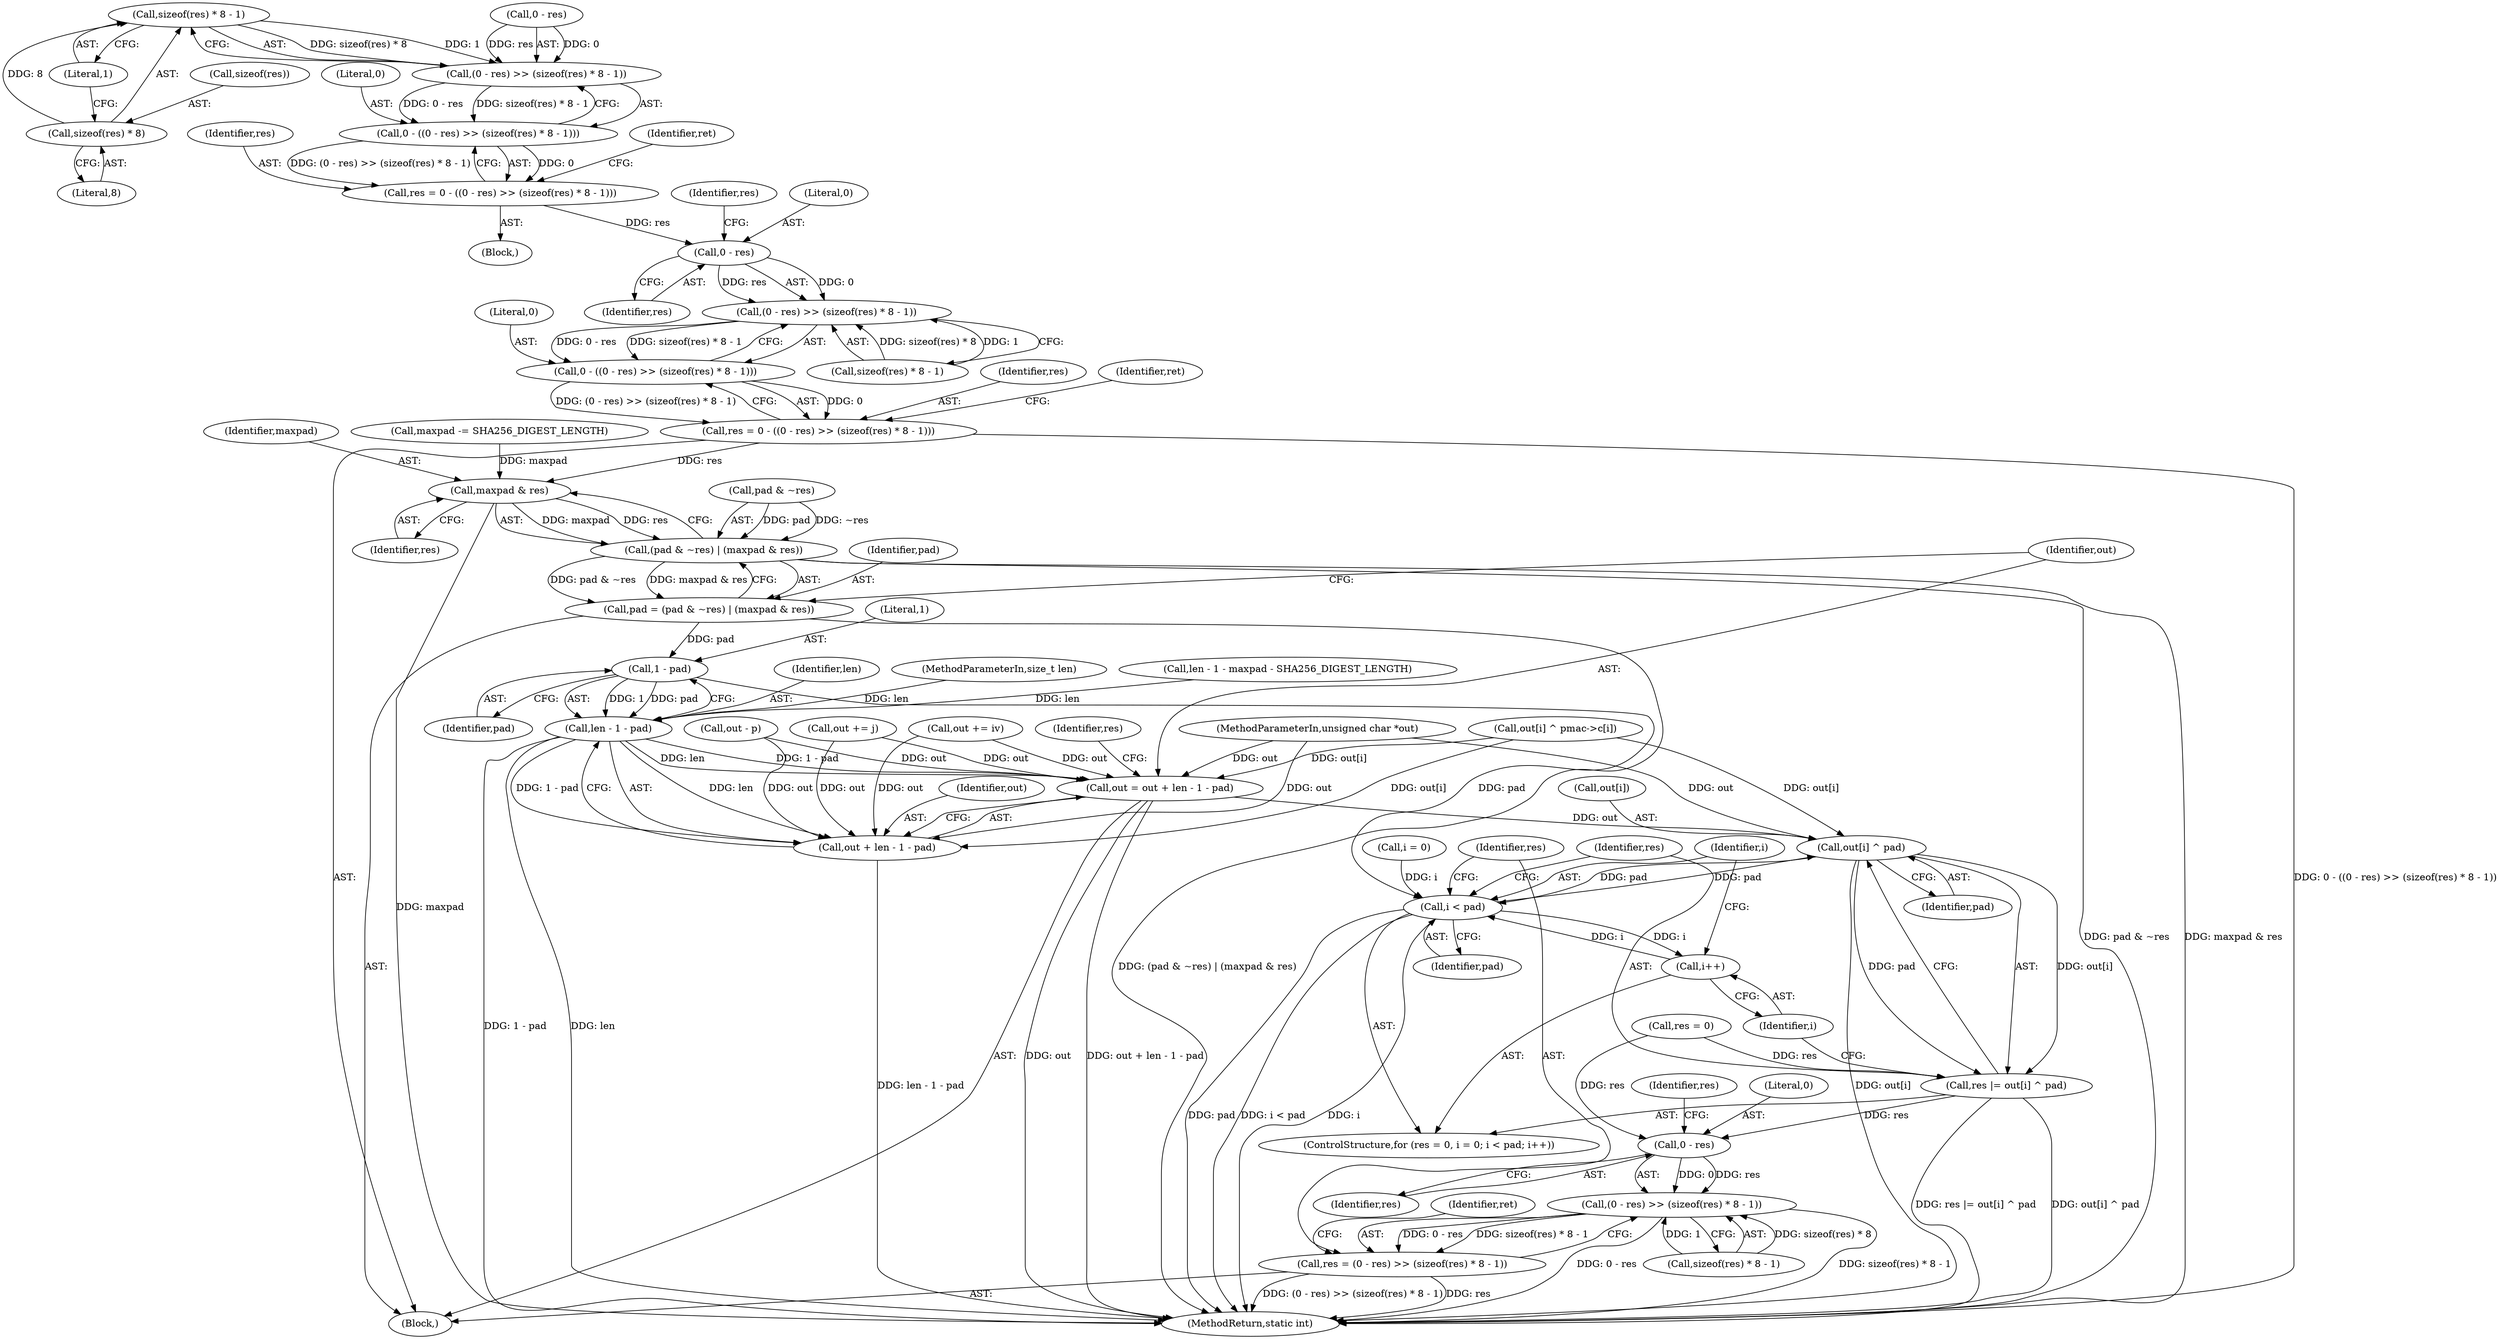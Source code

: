 digraph "0_openssl_68595c0c2886e7942a14f98c17a55a88afb6c292_0@API" {
"1001846" [label="(Call,sizeof(res) * 8 - 1)"];
"1001847" [label="(Call,sizeof(res) * 8)"];
"1001842" [label="(Call,(0 - res) >> (sizeof(res) * 8 - 1))"];
"1001840" [label="(Call,0 - ((0 - res) >> (sizeof(res) * 8 - 1)))"];
"1001838" [label="(Call,res = 0 - ((0 - res) >> (sizeof(res) * 8 - 1)))"];
"1001862" [label="(Call,0 - res)"];
"1001861" [label="(Call,(0 - res) >> (sizeof(res) * 8 - 1))"];
"1001859" [label="(Call,0 - ((0 - res) >> (sizeof(res) * 8 - 1)))"];
"1001857" [label="(Call,res = 0 - ((0 - res) >> (sizeof(res) * 8 - 1)))"];
"1001882" [label="(Call,maxpad & res)"];
"1001878" [label="(Call,(pad & ~res) | (maxpad & res))"];
"1001876" [label="(Call,pad = (pad & ~res) | (maxpad & res))"];
"1001891" [label="(Call,1 - pad)"];
"1001889" [label="(Call,len - 1 - pad)"];
"1001885" [label="(Call,out = out + len - 1 - pad)"];
"1001909" [label="(Call,out[i] ^ pad)"];
"1001902" [label="(Call,i < pad)"];
"1001905" [label="(Call,i++)"];
"1001907" [label="(Call,res |= out[i] ^ pad)"];
"1001917" [label="(Call,0 - res)"];
"1001916" [label="(Call,(0 - res) >> (sizeof(res) * 8 - 1))"];
"1001914" [label="(Call,res = (0 - res) >> (sizeof(res) * 8 - 1))"];
"1001887" [label="(Call,out + len - 1 - pad)"];
"1001883" [label="(Identifier,maxpad)"];
"1001890" [label="(Identifier,len)"];
"1001847" [label="(Call,sizeof(res) * 8)"];
"1001914" [label="(Call,res = (0 - res) >> (sizeof(res) * 8 - 1))"];
"1001897" [label="(Identifier,res)"];
"1001839" [label="(Identifier,res)"];
"1001879" [label="(Call,pad & ~res)"];
"1000127" [label="(MethodParameterIn,size_t len)"];
"1001906" [label="(Identifier,i)"];
"1001896" [label="(Call,res = 0)"];
"1001915" [label="(Identifier,res)"];
"1001841" [label="(Literal,0)"];
"1001878" [label="(Call,(pad & ~res) | (maxpad & res))"];
"1001893" [label="(Identifier,pad)"];
"1001913" [label="(Identifier,pad)"];
"1001861" [label="(Call,(0 - res) >> (sizeof(res) * 8 - 1))"];
"1000724" [label="(Call,out += j)"];
"1001835" [label="(Call,maxpad -= SHA256_DIGEST_LENGTH)"];
"1001908" [label="(Identifier,res)"];
"1001868" [label="(Identifier,res)"];
"1001848" [label="(Call,sizeof(res))"];
"1001927" [label="(Identifier,ret)"];
"1001888" [label="(Identifier,out)"];
"1001905" [label="(Call,i++)"];
"1001843" [label="(Call,0 - res)"];
"1001892" [label="(Literal,1)"];
"1000125" [label="(MethodParameterIn,unsigned char *out)"];
"1001907" [label="(Call,res |= out[i] ^ pad)"];
"1001858" [label="(Identifier,res)"];
"1000553" [label="(Call,out[i] ^ pmac->c[i])"];
"1001872" [label="(Identifier,ret)"];
"1001862" [label="(Call,0 - res)"];
"1001851" [label="(Literal,1)"];
"1001842" [label="(Call,(0 - res) >> (sizeof(res) * 8 - 1))"];
"1001857" [label="(Call,res = 0 - ((0 - res) >> (sizeof(res) * 8 - 1)))"];
"1001923" [label="(Identifier,res)"];
"1000496" [label="(Block,)"];
"1001918" [label="(Literal,0)"];
"1001885" [label="(Call,out = out + len - 1 - pad)"];
"1001733" [label="(Block,)"];
"1001887" [label="(Call,out + len - 1 - pad)"];
"1001889" [label="(Call,len - 1 - pad)"];
"1001894" [label="(ControlStructure,for (res = 0, i = 0; i < pad; i++))"];
"1001904" [label="(Identifier,pad)"];
"1001859" [label="(Call,0 - ((0 - res) >> (sizeof(res) * 8 - 1)))"];
"1001944" [label="(MethodReturn,static int)"];
"1001739" [label="(Call,len - 1 - maxpad - SHA256_DIGEST_LENGTH)"];
"1001749" [label="(Call,out - p)"];
"1001909" [label="(Call,out[i] ^ pad)"];
"1001840" [label="(Call,0 - ((0 - res) >> (sizeof(res) * 8 - 1)))"];
"1001910" [label="(Call,out[i])"];
"1001884" [label="(Identifier,res)"];
"1001877" [label="(Identifier,pad)"];
"1001903" [label="(Identifier,i)"];
"1001899" [label="(Call,i = 0)"];
"1001917" [label="(Call,0 - res)"];
"1001853" [label="(Identifier,ret)"];
"1001886" [label="(Identifier,out)"];
"1001838" [label="(Call,res = 0 - ((0 - res) >> (sizeof(res) * 8 - 1)))"];
"1000580" [label="(Call,out += iv)"];
"1001882" [label="(Call,maxpad & res)"];
"1001876" [label="(Call,pad = (pad & ~res) | (maxpad & res))"];
"1001850" [label="(Literal,8)"];
"1001919" [label="(Identifier,res)"];
"1001865" [label="(Call,sizeof(res) * 8 - 1)"];
"1001864" [label="(Identifier,res)"];
"1001863" [label="(Literal,0)"];
"1001920" [label="(Call,sizeof(res) * 8 - 1)"];
"1001891" [label="(Call,1 - pad)"];
"1001902" [label="(Call,i < pad)"];
"1001846" [label="(Call,sizeof(res) * 8 - 1)"];
"1001860" [label="(Literal,0)"];
"1001916" [label="(Call,(0 - res) >> (sizeof(res) * 8 - 1))"];
"1001846" -> "1001842"  [label="AST: "];
"1001846" -> "1001851"  [label="CFG: "];
"1001847" -> "1001846"  [label="AST: "];
"1001851" -> "1001846"  [label="AST: "];
"1001842" -> "1001846"  [label="CFG: "];
"1001846" -> "1001842"  [label="DDG: sizeof(res) * 8"];
"1001846" -> "1001842"  [label="DDG: 1"];
"1001847" -> "1001846"  [label="DDG: 8"];
"1001847" -> "1001850"  [label="CFG: "];
"1001848" -> "1001847"  [label="AST: "];
"1001850" -> "1001847"  [label="AST: "];
"1001851" -> "1001847"  [label="CFG: "];
"1001842" -> "1001840"  [label="AST: "];
"1001843" -> "1001842"  [label="AST: "];
"1001840" -> "1001842"  [label="CFG: "];
"1001842" -> "1001840"  [label="DDG: 0 - res"];
"1001842" -> "1001840"  [label="DDG: sizeof(res) * 8 - 1"];
"1001843" -> "1001842"  [label="DDG: 0"];
"1001843" -> "1001842"  [label="DDG: res"];
"1001840" -> "1001838"  [label="AST: "];
"1001841" -> "1001840"  [label="AST: "];
"1001838" -> "1001840"  [label="CFG: "];
"1001840" -> "1001838"  [label="DDG: 0"];
"1001840" -> "1001838"  [label="DDG: (0 - res) >> (sizeof(res) * 8 - 1)"];
"1001838" -> "1001733"  [label="AST: "];
"1001839" -> "1001838"  [label="AST: "];
"1001853" -> "1001838"  [label="CFG: "];
"1001838" -> "1001862"  [label="DDG: res"];
"1001862" -> "1001861"  [label="AST: "];
"1001862" -> "1001864"  [label="CFG: "];
"1001863" -> "1001862"  [label="AST: "];
"1001864" -> "1001862"  [label="AST: "];
"1001868" -> "1001862"  [label="CFG: "];
"1001862" -> "1001861"  [label="DDG: 0"];
"1001862" -> "1001861"  [label="DDG: res"];
"1001861" -> "1001859"  [label="AST: "];
"1001861" -> "1001865"  [label="CFG: "];
"1001865" -> "1001861"  [label="AST: "];
"1001859" -> "1001861"  [label="CFG: "];
"1001861" -> "1001859"  [label="DDG: 0 - res"];
"1001861" -> "1001859"  [label="DDG: sizeof(res) * 8 - 1"];
"1001865" -> "1001861"  [label="DDG: sizeof(res) * 8"];
"1001865" -> "1001861"  [label="DDG: 1"];
"1001859" -> "1001857"  [label="AST: "];
"1001860" -> "1001859"  [label="AST: "];
"1001857" -> "1001859"  [label="CFG: "];
"1001859" -> "1001857"  [label="DDG: 0"];
"1001859" -> "1001857"  [label="DDG: (0 - res) >> (sizeof(res) * 8 - 1)"];
"1001857" -> "1000496"  [label="AST: "];
"1001858" -> "1001857"  [label="AST: "];
"1001872" -> "1001857"  [label="CFG: "];
"1001857" -> "1001944"  [label="DDG: 0 - ((0 - res) >> (sizeof(res) * 8 - 1))"];
"1001857" -> "1001882"  [label="DDG: res"];
"1001882" -> "1001878"  [label="AST: "];
"1001882" -> "1001884"  [label="CFG: "];
"1001883" -> "1001882"  [label="AST: "];
"1001884" -> "1001882"  [label="AST: "];
"1001878" -> "1001882"  [label="CFG: "];
"1001882" -> "1001944"  [label="DDG: maxpad"];
"1001882" -> "1001878"  [label="DDG: maxpad"];
"1001882" -> "1001878"  [label="DDG: res"];
"1001835" -> "1001882"  [label="DDG: maxpad"];
"1001878" -> "1001876"  [label="AST: "];
"1001879" -> "1001878"  [label="AST: "];
"1001876" -> "1001878"  [label="CFG: "];
"1001878" -> "1001944"  [label="DDG: pad & ~res"];
"1001878" -> "1001944"  [label="DDG: maxpad & res"];
"1001878" -> "1001876"  [label="DDG: pad & ~res"];
"1001878" -> "1001876"  [label="DDG: maxpad & res"];
"1001879" -> "1001878"  [label="DDG: pad"];
"1001879" -> "1001878"  [label="DDG: ~res"];
"1001876" -> "1000496"  [label="AST: "];
"1001877" -> "1001876"  [label="AST: "];
"1001886" -> "1001876"  [label="CFG: "];
"1001876" -> "1001944"  [label="DDG: (pad & ~res) | (maxpad & res)"];
"1001876" -> "1001891"  [label="DDG: pad"];
"1001891" -> "1001889"  [label="AST: "];
"1001891" -> "1001893"  [label="CFG: "];
"1001892" -> "1001891"  [label="AST: "];
"1001893" -> "1001891"  [label="AST: "];
"1001889" -> "1001891"  [label="CFG: "];
"1001891" -> "1001889"  [label="DDG: 1"];
"1001891" -> "1001889"  [label="DDG: pad"];
"1001891" -> "1001902"  [label="DDG: pad"];
"1001889" -> "1001887"  [label="AST: "];
"1001890" -> "1001889"  [label="AST: "];
"1001887" -> "1001889"  [label="CFG: "];
"1001889" -> "1001944"  [label="DDG: len"];
"1001889" -> "1001944"  [label="DDG: 1 - pad"];
"1001889" -> "1001885"  [label="DDG: len"];
"1001889" -> "1001885"  [label="DDG: 1 - pad"];
"1001889" -> "1001887"  [label="DDG: len"];
"1001889" -> "1001887"  [label="DDG: 1 - pad"];
"1001739" -> "1001889"  [label="DDG: len"];
"1000127" -> "1001889"  [label="DDG: len"];
"1001885" -> "1000496"  [label="AST: "];
"1001885" -> "1001887"  [label="CFG: "];
"1001886" -> "1001885"  [label="AST: "];
"1001887" -> "1001885"  [label="AST: "];
"1001897" -> "1001885"  [label="CFG: "];
"1001885" -> "1001944"  [label="DDG: out + len - 1 - pad"];
"1001885" -> "1001944"  [label="DDG: out"];
"1001749" -> "1001885"  [label="DDG: out"];
"1000553" -> "1001885"  [label="DDG: out[i]"];
"1000125" -> "1001885"  [label="DDG: out"];
"1000580" -> "1001885"  [label="DDG: out"];
"1000724" -> "1001885"  [label="DDG: out"];
"1001885" -> "1001909"  [label="DDG: out"];
"1001909" -> "1001907"  [label="AST: "];
"1001909" -> "1001913"  [label="CFG: "];
"1001910" -> "1001909"  [label="AST: "];
"1001913" -> "1001909"  [label="AST: "];
"1001907" -> "1001909"  [label="CFG: "];
"1001909" -> "1001944"  [label="DDG: out[i]"];
"1001909" -> "1001902"  [label="DDG: pad"];
"1001909" -> "1001907"  [label="DDG: out[i]"];
"1001909" -> "1001907"  [label="DDG: pad"];
"1000553" -> "1001909"  [label="DDG: out[i]"];
"1000125" -> "1001909"  [label="DDG: out"];
"1001902" -> "1001909"  [label="DDG: pad"];
"1001902" -> "1001894"  [label="AST: "];
"1001902" -> "1001904"  [label="CFG: "];
"1001903" -> "1001902"  [label="AST: "];
"1001904" -> "1001902"  [label="AST: "];
"1001908" -> "1001902"  [label="CFG: "];
"1001915" -> "1001902"  [label="CFG: "];
"1001902" -> "1001944"  [label="DDG: pad"];
"1001902" -> "1001944"  [label="DDG: i < pad"];
"1001902" -> "1001944"  [label="DDG: i"];
"1001905" -> "1001902"  [label="DDG: i"];
"1001899" -> "1001902"  [label="DDG: i"];
"1001902" -> "1001905"  [label="DDG: i"];
"1001905" -> "1001894"  [label="AST: "];
"1001905" -> "1001906"  [label="CFG: "];
"1001906" -> "1001905"  [label="AST: "];
"1001903" -> "1001905"  [label="CFG: "];
"1001907" -> "1001894"  [label="AST: "];
"1001908" -> "1001907"  [label="AST: "];
"1001906" -> "1001907"  [label="CFG: "];
"1001907" -> "1001944"  [label="DDG: res |= out[i] ^ pad"];
"1001907" -> "1001944"  [label="DDG: out[i] ^ pad"];
"1001896" -> "1001907"  [label="DDG: res"];
"1001907" -> "1001917"  [label="DDG: res"];
"1001917" -> "1001916"  [label="AST: "];
"1001917" -> "1001919"  [label="CFG: "];
"1001918" -> "1001917"  [label="AST: "];
"1001919" -> "1001917"  [label="AST: "];
"1001923" -> "1001917"  [label="CFG: "];
"1001917" -> "1001916"  [label="DDG: 0"];
"1001917" -> "1001916"  [label="DDG: res"];
"1001896" -> "1001917"  [label="DDG: res"];
"1001916" -> "1001914"  [label="AST: "];
"1001916" -> "1001920"  [label="CFG: "];
"1001920" -> "1001916"  [label="AST: "];
"1001914" -> "1001916"  [label="CFG: "];
"1001916" -> "1001944"  [label="DDG: 0 - res"];
"1001916" -> "1001944"  [label="DDG: sizeof(res) * 8 - 1"];
"1001916" -> "1001914"  [label="DDG: 0 - res"];
"1001916" -> "1001914"  [label="DDG: sizeof(res) * 8 - 1"];
"1001920" -> "1001916"  [label="DDG: sizeof(res) * 8"];
"1001920" -> "1001916"  [label="DDG: 1"];
"1001914" -> "1000496"  [label="AST: "];
"1001915" -> "1001914"  [label="AST: "];
"1001927" -> "1001914"  [label="CFG: "];
"1001914" -> "1001944"  [label="DDG: (0 - res) >> (sizeof(res) * 8 - 1)"];
"1001914" -> "1001944"  [label="DDG: res"];
"1001888" -> "1001887"  [label="AST: "];
"1001887" -> "1001944"  [label="DDG: len - 1 - pad"];
"1001749" -> "1001887"  [label="DDG: out"];
"1000553" -> "1001887"  [label="DDG: out[i]"];
"1000125" -> "1001887"  [label="DDG: out"];
"1000580" -> "1001887"  [label="DDG: out"];
"1000724" -> "1001887"  [label="DDG: out"];
}
